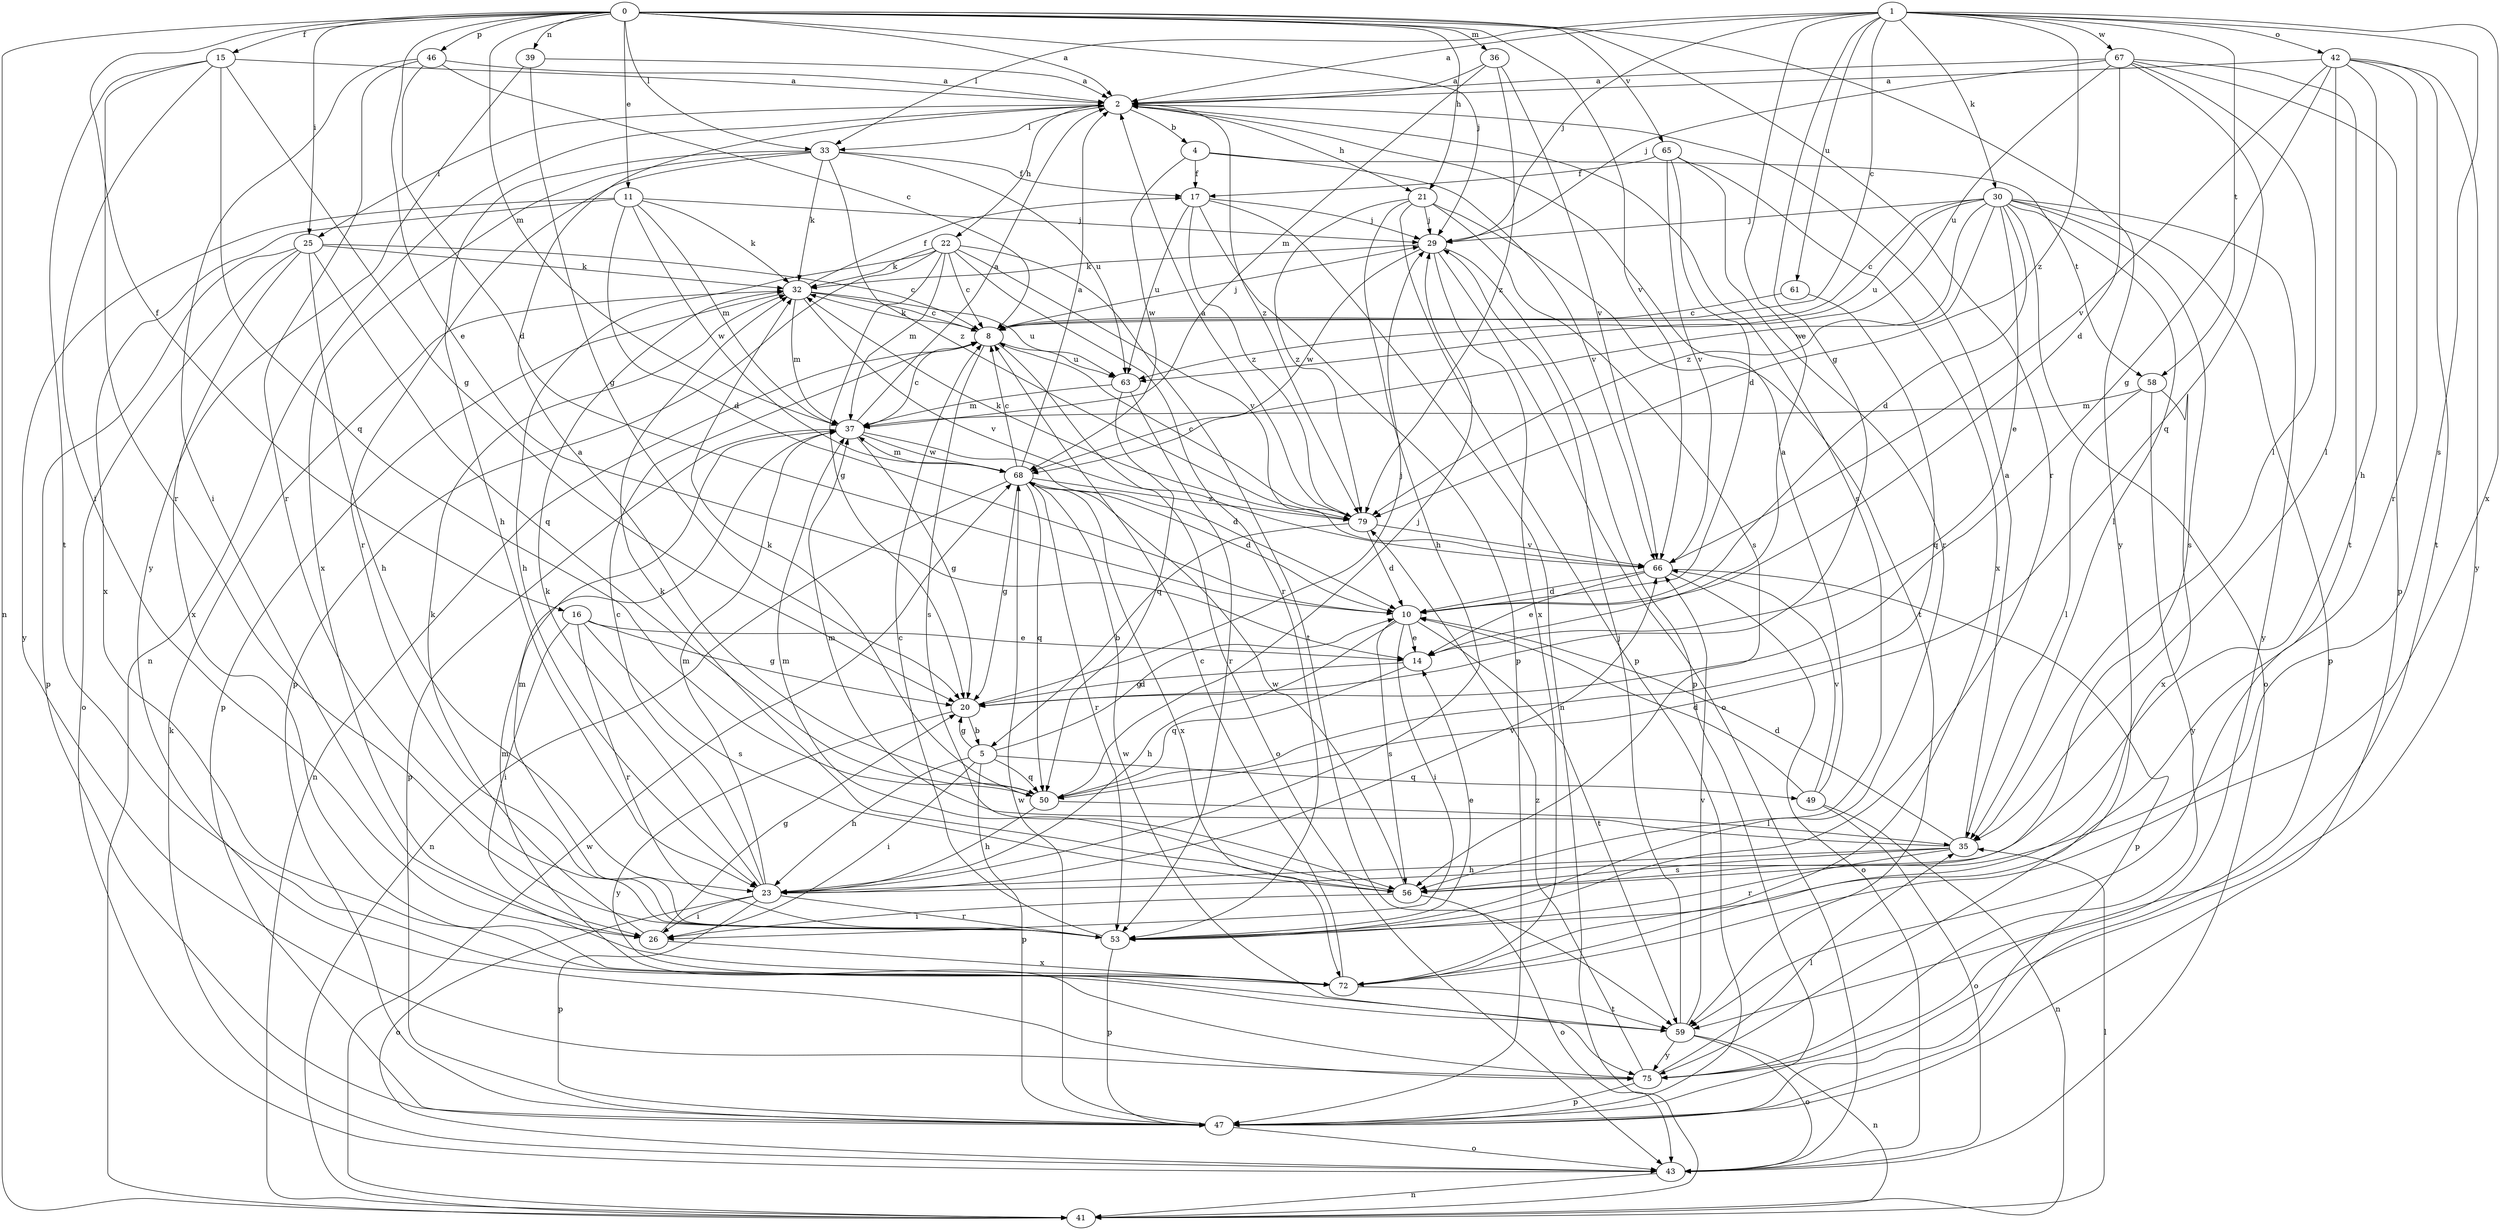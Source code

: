 strict digraph  {
0;
1;
2;
4;
5;
8;
10;
11;
14;
15;
16;
17;
20;
21;
22;
23;
25;
26;
29;
30;
32;
33;
35;
36;
37;
39;
41;
42;
43;
46;
47;
49;
50;
53;
56;
58;
59;
61;
63;
65;
66;
67;
68;
72;
75;
79;
0 -> 2  [label=a];
0 -> 11  [label=e];
0 -> 14  [label=e];
0 -> 15  [label=f];
0 -> 16  [label=f];
0 -> 21  [label=h];
0 -> 25  [label=i];
0 -> 29  [label=j];
0 -> 33  [label=l];
0 -> 36  [label=m];
0 -> 37  [label=m];
0 -> 39  [label=n];
0 -> 41  [label=n];
0 -> 46  [label=p];
0 -> 53  [label=r];
0 -> 65  [label=v];
0 -> 66  [label=v];
0 -> 75  [label=y];
1 -> 2  [label=a];
1 -> 8  [label=c];
1 -> 14  [label=e];
1 -> 20  [label=g];
1 -> 29  [label=j];
1 -> 30  [label=k];
1 -> 33  [label=l];
1 -> 42  [label=o];
1 -> 56  [label=s];
1 -> 58  [label=t];
1 -> 61  [label=u];
1 -> 67  [label=w];
1 -> 72  [label=x];
1 -> 79  [label=z];
2 -> 4  [label=b];
2 -> 21  [label=h];
2 -> 22  [label=h];
2 -> 25  [label=i];
2 -> 33  [label=l];
2 -> 41  [label=n];
2 -> 56  [label=s];
2 -> 79  [label=z];
4 -> 17  [label=f];
4 -> 58  [label=t];
4 -> 66  [label=v];
4 -> 68  [label=w];
5 -> 10  [label=d];
5 -> 20  [label=g];
5 -> 23  [label=h];
5 -> 26  [label=i];
5 -> 47  [label=p];
5 -> 49  [label=q];
5 -> 50  [label=q];
8 -> 29  [label=j];
8 -> 32  [label=k];
8 -> 41  [label=n];
8 -> 43  [label=o];
8 -> 56  [label=s];
8 -> 63  [label=u];
10 -> 14  [label=e];
10 -> 23  [label=h];
10 -> 26  [label=i];
10 -> 56  [label=s];
10 -> 59  [label=t];
11 -> 10  [label=d];
11 -> 29  [label=j];
11 -> 32  [label=k];
11 -> 37  [label=m];
11 -> 68  [label=w];
11 -> 72  [label=x];
11 -> 75  [label=y];
14 -> 20  [label=g];
14 -> 50  [label=q];
15 -> 2  [label=a];
15 -> 20  [label=g];
15 -> 26  [label=i];
15 -> 50  [label=q];
15 -> 53  [label=r];
15 -> 59  [label=t];
16 -> 14  [label=e];
16 -> 20  [label=g];
16 -> 26  [label=i];
16 -> 53  [label=r];
16 -> 56  [label=s];
17 -> 29  [label=j];
17 -> 41  [label=n];
17 -> 47  [label=p];
17 -> 63  [label=u];
17 -> 79  [label=z];
20 -> 5  [label=b];
20 -> 29  [label=j];
20 -> 75  [label=y];
21 -> 23  [label=h];
21 -> 29  [label=j];
21 -> 47  [label=p];
21 -> 56  [label=s];
21 -> 59  [label=t];
21 -> 79  [label=z];
22 -> 8  [label=c];
22 -> 20  [label=g];
22 -> 23  [label=h];
22 -> 32  [label=k];
22 -> 37  [label=m];
22 -> 47  [label=p];
22 -> 53  [label=r];
22 -> 59  [label=t];
22 -> 66  [label=v];
23 -> 8  [label=c];
23 -> 26  [label=i];
23 -> 32  [label=k];
23 -> 37  [label=m];
23 -> 43  [label=o];
23 -> 47  [label=p];
23 -> 53  [label=r];
23 -> 66  [label=v];
25 -> 8  [label=c];
25 -> 23  [label=h];
25 -> 32  [label=k];
25 -> 43  [label=o];
25 -> 47  [label=p];
25 -> 50  [label=q];
25 -> 72  [label=x];
26 -> 20  [label=g];
26 -> 32  [label=k];
26 -> 72  [label=x];
29 -> 32  [label=k];
29 -> 43  [label=o];
29 -> 47  [label=p];
29 -> 68  [label=w];
29 -> 72  [label=x];
30 -> 8  [label=c];
30 -> 10  [label=d];
30 -> 14  [label=e];
30 -> 29  [label=j];
30 -> 35  [label=l];
30 -> 43  [label=o];
30 -> 47  [label=p];
30 -> 56  [label=s];
30 -> 63  [label=u];
30 -> 68  [label=w];
30 -> 75  [label=y];
30 -> 79  [label=z];
32 -> 8  [label=c];
32 -> 17  [label=f];
32 -> 37  [label=m];
32 -> 47  [label=p];
32 -> 63  [label=u];
32 -> 66  [label=v];
33 -> 17  [label=f];
33 -> 23  [label=h];
33 -> 32  [label=k];
33 -> 53  [label=r];
33 -> 63  [label=u];
33 -> 72  [label=x];
33 -> 79  [label=z];
35 -> 2  [label=a];
35 -> 10  [label=d];
35 -> 23  [label=h];
35 -> 37  [label=m];
35 -> 53  [label=r];
35 -> 56  [label=s];
36 -> 2  [label=a];
36 -> 37  [label=m];
36 -> 66  [label=v];
36 -> 79  [label=z];
37 -> 2  [label=a];
37 -> 8  [label=c];
37 -> 10  [label=d];
37 -> 20  [label=g];
37 -> 47  [label=p];
37 -> 68  [label=w];
39 -> 2  [label=a];
39 -> 20  [label=g];
39 -> 75  [label=y];
41 -> 35  [label=l];
41 -> 68  [label=w];
42 -> 2  [label=a];
42 -> 20  [label=g];
42 -> 23  [label=h];
42 -> 35  [label=l];
42 -> 53  [label=r];
42 -> 59  [label=t];
42 -> 66  [label=v];
42 -> 75  [label=y];
43 -> 32  [label=k];
43 -> 41  [label=n];
46 -> 2  [label=a];
46 -> 8  [label=c];
46 -> 10  [label=d];
46 -> 26  [label=i];
46 -> 53  [label=r];
47 -> 43  [label=o];
47 -> 68  [label=w];
49 -> 2  [label=a];
49 -> 10  [label=d];
49 -> 41  [label=n];
49 -> 43  [label=o];
49 -> 66  [label=v];
50 -> 2  [label=a];
50 -> 23  [label=h];
50 -> 29  [label=j];
50 -> 32  [label=k];
50 -> 35  [label=l];
53 -> 8  [label=c];
53 -> 14  [label=e];
53 -> 37  [label=m];
53 -> 47  [label=p];
56 -> 26  [label=i];
56 -> 32  [label=k];
56 -> 37  [label=m];
56 -> 43  [label=o];
56 -> 68  [label=w];
58 -> 35  [label=l];
58 -> 37  [label=m];
58 -> 72  [label=x];
58 -> 75  [label=y];
59 -> 29  [label=j];
59 -> 41  [label=n];
59 -> 43  [label=o];
59 -> 66  [label=v];
59 -> 68  [label=w];
59 -> 75  [label=y];
61 -> 8  [label=c];
61 -> 50  [label=q];
63 -> 37  [label=m];
63 -> 50  [label=q];
63 -> 53  [label=r];
65 -> 10  [label=d];
65 -> 17  [label=f];
65 -> 53  [label=r];
65 -> 66  [label=v];
65 -> 72  [label=x];
66 -> 10  [label=d];
66 -> 14  [label=e];
66 -> 43  [label=o];
66 -> 47  [label=p];
67 -> 2  [label=a];
67 -> 10  [label=d];
67 -> 29  [label=j];
67 -> 35  [label=l];
67 -> 47  [label=p];
67 -> 50  [label=q];
67 -> 59  [label=t];
67 -> 63  [label=u];
68 -> 2  [label=a];
68 -> 8  [label=c];
68 -> 10  [label=d];
68 -> 20  [label=g];
68 -> 37  [label=m];
68 -> 41  [label=n];
68 -> 50  [label=q];
68 -> 53  [label=r];
68 -> 72  [label=x];
68 -> 79  [label=z];
72 -> 8  [label=c];
72 -> 59  [label=t];
75 -> 35  [label=l];
75 -> 37  [label=m];
75 -> 47  [label=p];
75 -> 79  [label=z];
79 -> 2  [label=a];
79 -> 5  [label=b];
79 -> 8  [label=c];
79 -> 10  [label=d];
79 -> 32  [label=k];
79 -> 66  [label=v];
}
